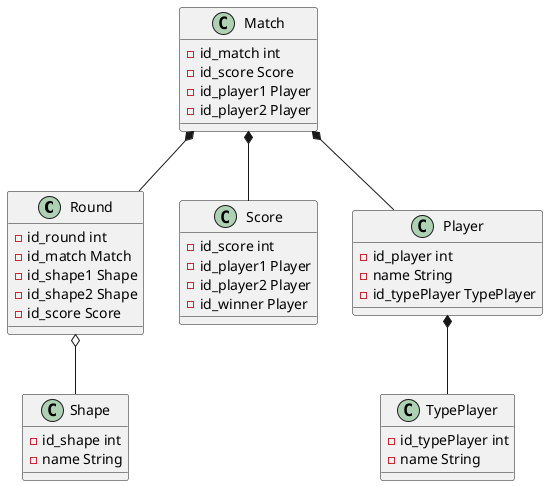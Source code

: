 @startuml

class Round {
    -id_round int
    -id_match Match
    -id_shape1 Shape
    -id_shape2 Shape
    -id_score Score
}

class Match {
    -id_match int
    -id_score Score
    -id_player1 Player
    -id_player2 Player
}

class Score {
    -id_score int
    -id_player1 Player
    -id_player2 Player
    -id_winner Player
}

class Shape {
    -id_shape int
    -name String
}

class Player{
    -id_player int
    -name String
    -id_typePlayer TypePlayer
}

class TypePlayer {
    -id_typePlayer int
    -name String
}

Match *-- Round
Match *-- Player
Round o-- Shape
Player *-- TypePlayer
Match *-- Score 

@enduml